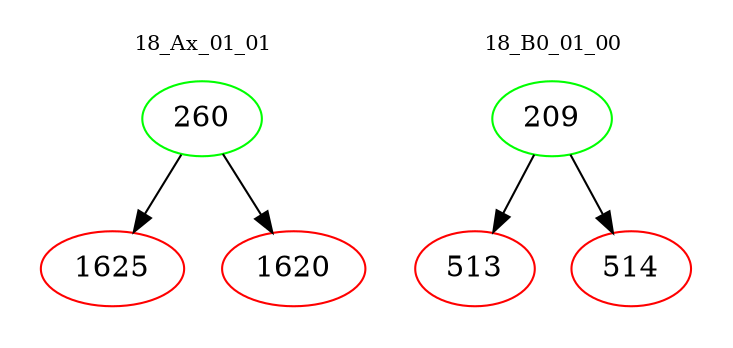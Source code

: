 digraph{
subgraph cluster_0 {
color = white
label = "18_Ax_01_01";
fontsize=10;
T0_260 [label="260", color="green"]
T0_260 -> T0_1625 [color="black"]
T0_1625 [label="1625", color="red"]
T0_260 -> T0_1620 [color="black"]
T0_1620 [label="1620", color="red"]
}
subgraph cluster_1 {
color = white
label = "18_B0_01_00";
fontsize=10;
T1_209 [label="209", color="green"]
T1_209 -> T1_513 [color="black"]
T1_513 [label="513", color="red"]
T1_209 -> T1_514 [color="black"]
T1_514 [label="514", color="red"]
}
}
